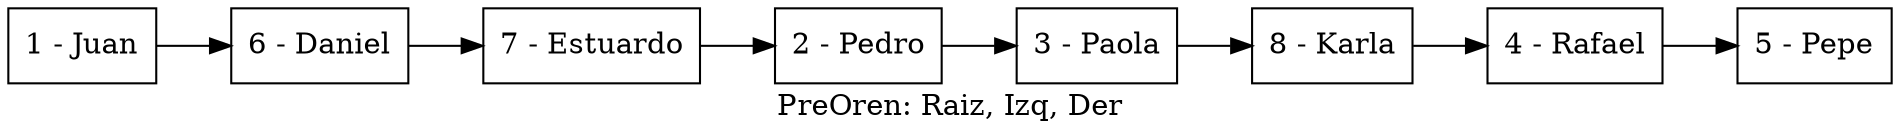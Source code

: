 digraph G {rankdir=LR;label="PreOren: Raiz, Izq, Der";node[shape=box];
nodo1 [ label ="1 - Juan"];
nodo6 [ label ="6 - Daniel"];
nodo7 [ label ="7 - Estuardo"];
nodo2 [ label ="2 - Pedro"];
nodo3 [ label ="3 - Paola"];
nodo8 [ label ="8 - Karla"];
nodo4 [ label ="4 - Rafael"];
nodo5 [ label ="5 - Pepe"];
nodo1-> nodo6
nodo6-> nodo7
nodo7-> nodo2
nodo2-> nodo3
nodo3-> nodo8
nodo8-> nodo4
nodo4-> nodo5
}